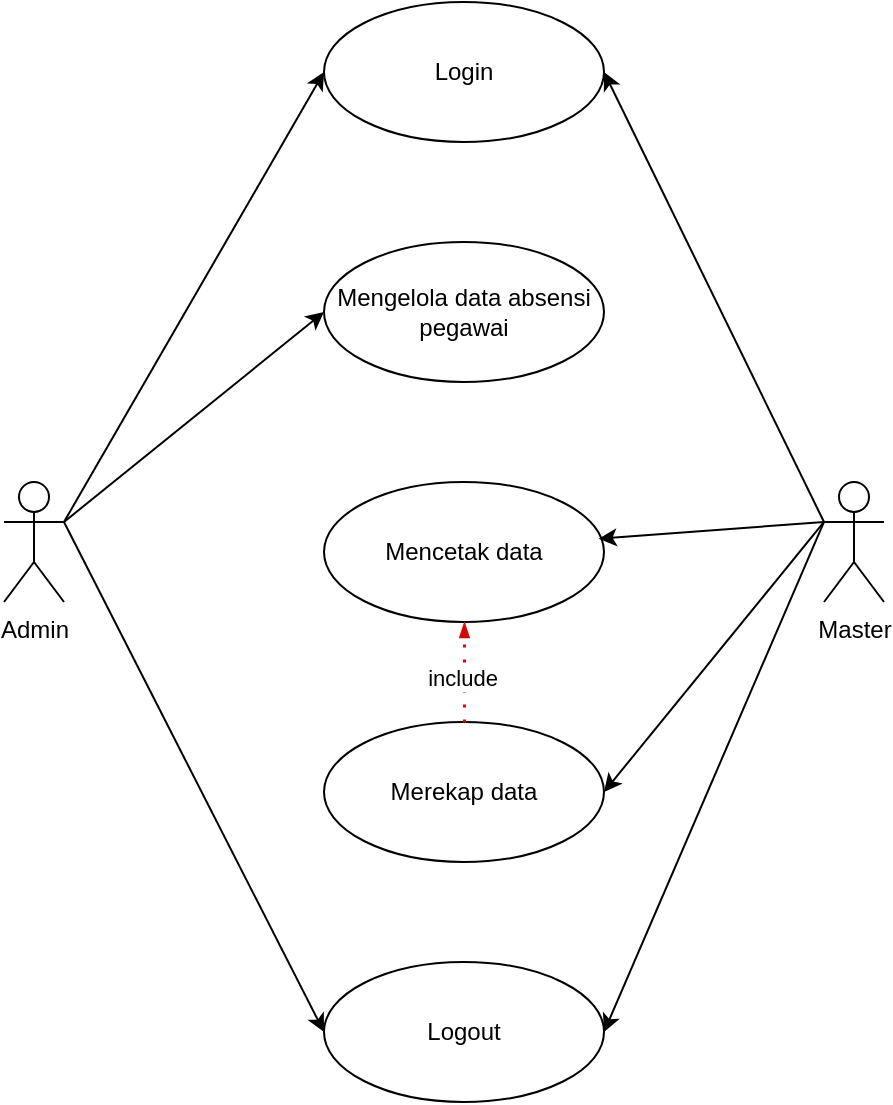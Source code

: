 <mxfile version="24.7.17">
  <diagram name="Page-1" id="HQJq92zMsxuE64h6wLN-">
    <mxGraphModel dx="1034" dy="1661" grid="1" gridSize="10" guides="1" tooltips="1" connect="1" arrows="1" fold="1" page="1" pageScale="1" pageWidth="827" pageHeight="1169" math="0" shadow="0">
      <root>
        <mxCell id="0" />
        <mxCell id="1" parent="0" />
        <mxCell id="b1py8tVrjncuLa3HCKDx-9" style="rounded=0;orthogonalLoop=1;jettySize=auto;html=1;exitX=1;exitY=0.333;exitDx=0;exitDy=0;exitPerimeter=0;entryX=0;entryY=0.5;entryDx=0;entryDy=0;" edge="1" parent="1" source="b1py8tVrjncuLa3HCKDx-1" target="b1py8tVrjncuLa3HCKDx-5">
          <mxGeometry relative="1" as="geometry" />
        </mxCell>
        <mxCell id="b1py8tVrjncuLa3HCKDx-11" style="rounded=0;orthogonalLoop=1;jettySize=auto;html=1;exitX=1;exitY=0.333;exitDx=0;exitDy=0;exitPerimeter=0;entryX=0;entryY=0.5;entryDx=0;entryDy=0;" edge="1" parent="1" source="b1py8tVrjncuLa3HCKDx-1" target="b1py8tVrjncuLa3HCKDx-6">
          <mxGeometry relative="1" as="geometry" />
        </mxCell>
        <mxCell id="b1py8tVrjncuLa3HCKDx-16" style="rounded=0;orthogonalLoop=1;jettySize=auto;html=1;exitX=1;exitY=0.333;exitDx=0;exitDy=0;exitPerimeter=0;entryX=0;entryY=0.5;entryDx=0;entryDy=0;" edge="1" parent="1" source="b1py8tVrjncuLa3HCKDx-1" target="b1py8tVrjncuLa3HCKDx-14">
          <mxGeometry relative="1" as="geometry" />
        </mxCell>
        <mxCell id="b1py8tVrjncuLa3HCKDx-1" value="Admin" style="shape=umlActor;verticalLabelPosition=bottom;verticalAlign=top;html=1;outlineConnect=0;" vertex="1" parent="1">
          <mxGeometry x="200" y="-840" width="30" height="60" as="geometry" />
        </mxCell>
        <mxCell id="b1py8tVrjncuLa3HCKDx-10" style="rounded=0;orthogonalLoop=1;jettySize=auto;html=1;exitX=0;exitY=0.333;exitDx=0;exitDy=0;exitPerimeter=0;entryX=1;entryY=0.5;entryDx=0;entryDy=0;" edge="1" parent="1" source="b1py8tVrjncuLa3HCKDx-4" target="b1py8tVrjncuLa3HCKDx-5">
          <mxGeometry relative="1" as="geometry" />
        </mxCell>
        <mxCell id="b1py8tVrjncuLa3HCKDx-17" style="rounded=0;orthogonalLoop=1;jettySize=auto;html=1;exitX=0;exitY=0.333;exitDx=0;exitDy=0;exitPerimeter=0;entryX=1;entryY=0.5;entryDx=0;entryDy=0;" edge="1" parent="1" source="b1py8tVrjncuLa3HCKDx-4" target="b1py8tVrjncuLa3HCKDx-14">
          <mxGeometry relative="1" as="geometry" />
        </mxCell>
        <mxCell id="b1py8tVrjncuLa3HCKDx-18" style="rounded=0;orthogonalLoop=1;jettySize=auto;html=1;exitX=0;exitY=0.333;exitDx=0;exitDy=0;exitPerimeter=0;entryX=1;entryY=0.5;entryDx=0;entryDy=0;" edge="1" parent="1" source="b1py8tVrjncuLa3HCKDx-4" target="b1py8tVrjncuLa3HCKDx-8">
          <mxGeometry relative="1" as="geometry" />
        </mxCell>
        <mxCell id="b1py8tVrjncuLa3HCKDx-4" value="Master" style="shape=umlActor;verticalLabelPosition=bottom;verticalAlign=top;html=1;outlineConnect=0;" vertex="1" parent="1">
          <mxGeometry x="610" y="-840" width="30" height="60" as="geometry" />
        </mxCell>
        <mxCell id="b1py8tVrjncuLa3HCKDx-5" value="Login" style="ellipse;whiteSpace=wrap;html=1;" vertex="1" parent="1">
          <mxGeometry x="360" y="-1080" width="140" height="70" as="geometry" />
        </mxCell>
        <mxCell id="b1py8tVrjncuLa3HCKDx-6" value="Mengelola data absensi pegawai" style="ellipse;whiteSpace=wrap;html=1;" vertex="1" parent="1">
          <mxGeometry x="360" y="-960" width="140" height="70" as="geometry" />
        </mxCell>
        <mxCell id="b1py8tVrjncuLa3HCKDx-7" value="Mencetak data" style="ellipse;whiteSpace=wrap;html=1;" vertex="1" parent="1">
          <mxGeometry x="360" y="-840" width="140" height="70" as="geometry" />
        </mxCell>
        <mxCell id="b1py8tVrjncuLa3HCKDx-8" value="Merekap data" style="ellipse;whiteSpace=wrap;html=1;" vertex="1" parent="1">
          <mxGeometry x="360" y="-720" width="140" height="70" as="geometry" />
        </mxCell>
        <mxCell id="b1py8tVrjncuLa3HCKDx-13" style="rounded=0;orthogonalLoop=1;jettySize=auto;html=1;exitX=0;exitY=0.333;exitDx=0;exitDy=0;exitPerimeter=0;entryX=0.981;entryY=0.405;entryDx=0;entryDy=0;entryPerimeter=0;" edge="1" parent="1" source="b1py8tVrjncuLa3HCKDx-4" target="b1py8tVrjncuLa3HCKDx-7">
          <mxGeometry relative="1" as="geometry" />
        </mxCell>
        <mxCell id="b1py8tVrjncuLa3HCKDx-14" value="Logout" style="ellipse;whiteSpace=wrap;html=1;" vertex="1" parent="1">
          <mxGeometry x="360" y="-600" width="140" height="70" as="geometry" />
        </mxCell>
        <mxCell id="b1py8tVrjncuLa3HCKDx-21" value="" style="endArrow=blockThin;html=1;strokeColor=#d20a0a;bendable=1;rounded=0;endFill=1;endSize=4;startArrow=none;startFill=0;startSize=4;jumpStyle=none;jumpSize=0;targetPerimeterSpacing=15;dashed=1;strokeWidth=1.5;dashPattern=1 4;exitX=0.5;exitY=0;exitDx=0;exitDy=0;entryX=0.5;entryY=1;entryDx=0;entryDy=0;" edge="1" parent="1" source="b1py8tVrjncuLa3HCKDx-8" target="b1py8tVrjncuLa3HCKDx-7">
          <mxGeometry width="50" height="50" relative="1" as="geometry">
            <mxPoint x="350" y="-740" as="sourcePoint" />
            <mxPoint x="470" y="-740" as="targetPoint" />
          </mxGeometry>
        </mxCell>
        <mxCell id="b1py8tVrjncuLa3HCKDx-22" value="include" style="edgeLabel;html=1;align=center;verticalAlign=middle;resizable=0;points=[];" vertex="1" connectable="0" parent="b1py8tVrjncuLa3HCKDx-21">
          <mxGeometry x="-0.093" y="1" relative="1" as="geometry">
            <mxPoint as="offset" />
          </mxGeometry>
        </mxCell>
      </root>
    </mxGraphModel>
  </diagram>
</mxfile>
